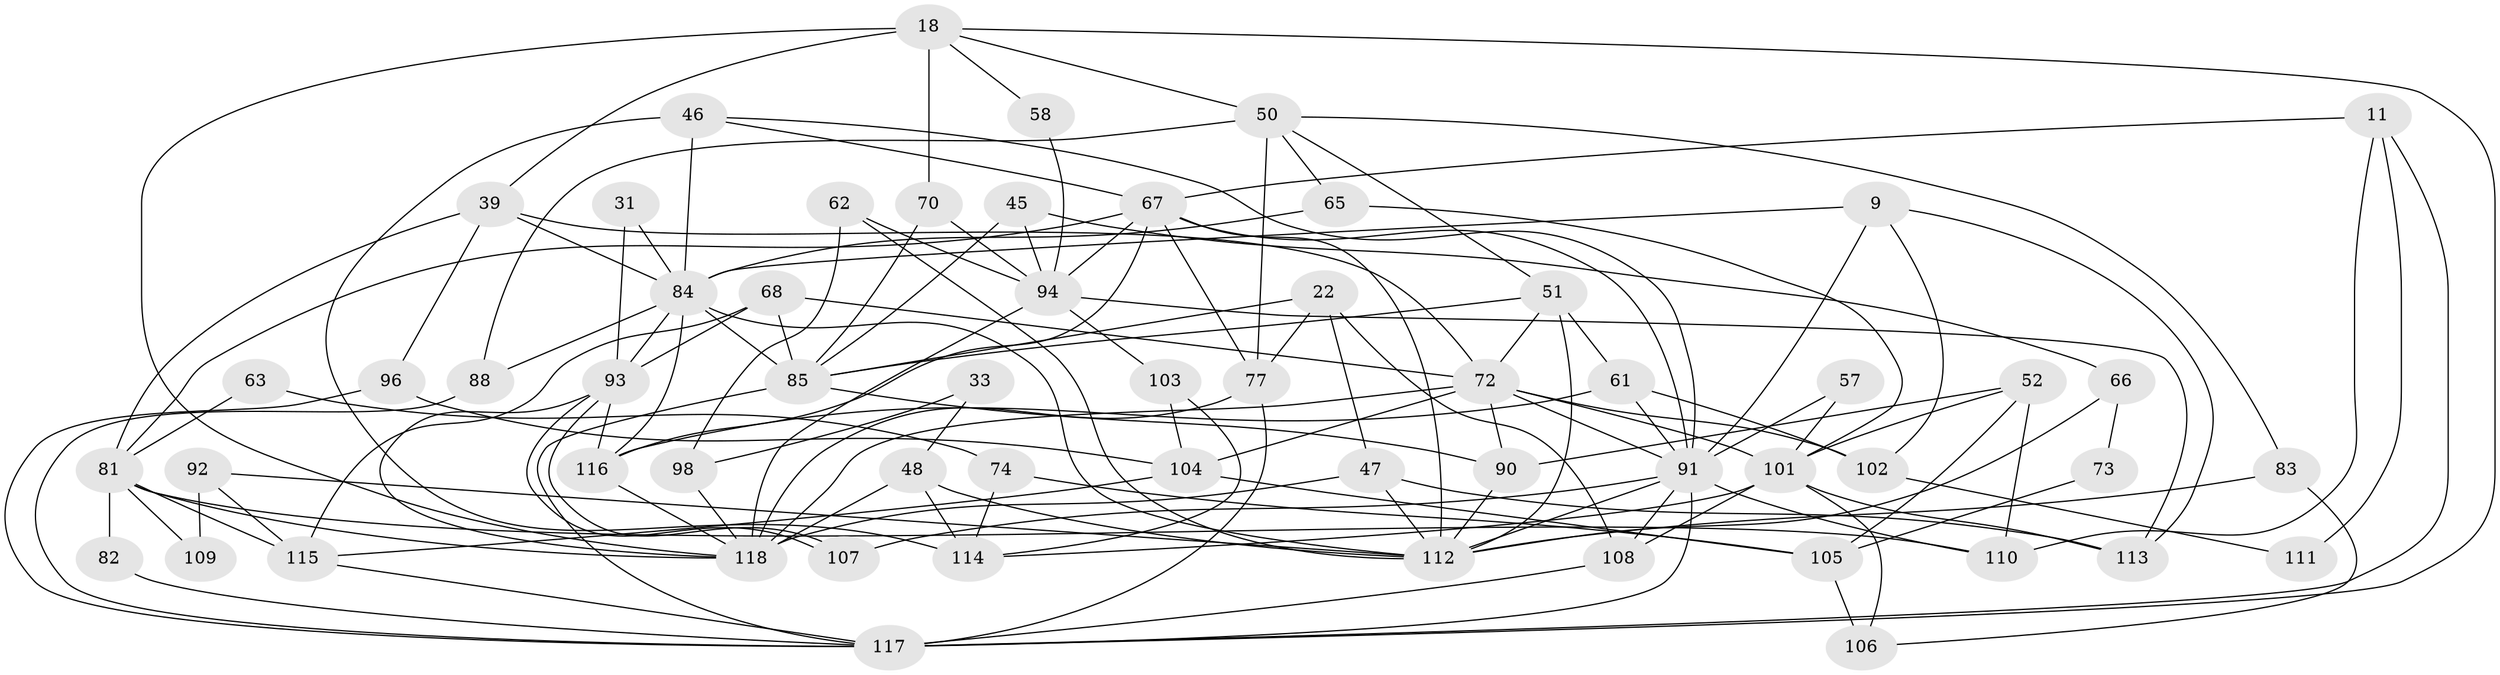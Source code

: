 // original degree distribution, {4: 0.3389830508474576, 5: 0.1694915254237288, 3: 0.2457627118644068, 2: 0.11864406779661017, 6: 0.07627118644067797, 7: 0.0423728813559322, 8: 0.00847457627118644}
// Generated by graph-tools (version 1.1) at 2025/49/03/09/25 04:49:05]
// undirected, 59 vertices, 138 edges
graph export_dot {
graph [start="1"]
  node [color=gray90,style=filled];
  9;
  11;
  18 [super="+1+4"];
  22;
  31;
  33;
  39;
  45 [super="+43"];
  46;
  47;
  48 [super="+38"];
  50;
  51;
  52;
  57;
  58;
  61 [super="+53"];
  62;
  63;
  65;
  66;
  67 [super="+27"];
  68;
  70 [super="+37"];
  72 [super="+34+15"];
  73;
  74;
  77 [super="+71"];
  81 [super="+56"];
  82;
  83;
  84 [super="+32+80"];
  85 [super="+59+36"];
  88;
  90;
  91 [super="+89+69+86"];
  92;
  93 [super="+6+54"];
  94 [super="+20+78"];
  96;
  98;
  101 [super="+21+16+76"];
  102;
  103 [super="+17"];
  104;
  105 [super="+5"];
  106;
  107;
  108;
  109;
  110;
  111;
  112 [super="+10+29+100"];
  113;
  114 [super="+99"];
  115 [super="+79"];
  116 [super="+44"];
  117 [super="+75+42+28"];
  118 [super="+26+30+97+95"];
  9 -- 113;
  9 -- 102;
  9 -- 91;
  9 -- 84 [weight=2];
  11 -- 67;
  11 -- 110;
  11 -- 111;
  11 -- 117;
  18 -- 50;
  18 -- 39 [weight=2];
  18 -- 58;
  18 -- 70;
  18 -- 117;
  18 -- 118;
  22 -- 108;
  22 -- 47;
  22 -- 77;
  22 -- 85;
  31 -- 93;
  31 -- 84;
  33 -- 98;
  33 -- 48;
  39 -- 96;
  39 -- 72;
  39 -- 81;
  39 -- 84;
  45 -- 94 [weight=3];
  45 -- 66;
  45 -- 85;
  46 -- 84 [weight=3];
  46 -- 114 [weight=2];
  46 -- 67 [weight=2];
  46 -- 91;
  47 -- 113;
  47 -- 112;
  47 -- 118;
  48 -- 114 [weight=2];
  48 -- 118 [weight=3];
  48 -- 112 [weight=2];
  50 -- 51;
  50 -- 77 [weight=2];
  50 -- 65;
  50 -- 83;
  50 -- 88;
  51 -- 85;
  51 -- 61 [weight=2];
  51 -- 72;
  51 -- 112;
  52 -- 110;
  52 -- 90;
  52 -- 105;
  52 -- 101;
  57 -- 91;
  57 -- 101;
  58 -- 94;
  61 -- 91 [weight=3];
  61 -- 102;
  61 -- 116;
  62 -- 112;
  62 -- 98;
  62 -- 94;
  63 -- 74;
  63 -- 81;
  65 -- 84;
  65 -- 101;
  66 -- 73;
  66 -- 112;
  67 -- 116;
  67 -- 77 [weight=2];
  67 -- 94;
  67 -- 81;
  67 -- 91 [weight=4];
  67 -- 112;
  68 -- 85 [weight=2];
  68 -- 115;
  68 -- 93;
  68 -- 72;
  70 -- 94;
  70 -- 85 [weight=2];
  72 -- 90;
  72 -- 101;
  72 -- 104;
  72 -- 102;
  72 -- 118;
  72 -- 91;
  73 -- 105;
  74 -- 105;
  74 -- 114;
  77 -- 117 [weight=3];
  77 -- 118 [weight=2];
  81 -- 110;
  81 -- 115;
  81 -- 118 [weight=2];
  81 -- 82;
  81 -- 109;
  82 -- 117;
  83 -- 106;
  83 -- 112;
  84 -- 85;
  84 -- 93;
  84 -- 112;
  84 -- 116;
  84 -- 88;
  85 -- 117 [weight=5];
  85 -- 90;
  88 -- 117;
  90 -- 112;
  91 -- 117 [weight=3];
  91 -- 110;
  91 -- 107;
  91 -- 108;
  91 -- 112 [weight=2];
  92 -- 115 [weight=2];
  92 -- 109;
  92 -- 112;
  93 -- 107;
  93 -- 107;
  93 -- 116 [weight=2];
  93 -- 118;
  94 -- 113;
  94 -- 103;
  94 -- 118;
  96 -- 117;
  96 -- 104;
  98 -- 118;
  101 -- 114 [weight=2];
  101 -- 113;
  101 -- 106;
  101 -- 108;
  102 -- 111;
  103 -- 114;
  103 -- 104;
  104 -- 105;
  104 -- 115;
  105 -- 106 [weight=2];
  108 -- 117;
  115 -- 117;
  116 -- 118;
}
